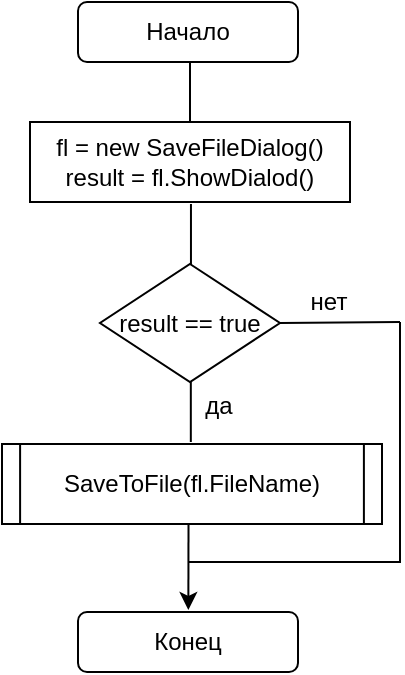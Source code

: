 <mxfile version="17.4.2" type="device"><diagram id="k685geG4qUQUPXzHO-BT" name="Страница 1"><mxGraphModel dx="865" dy="550" grid="1" gridSize="10" guides="1" tooltips="1" connect="1" arrows="1" fold="1" page="1" pageScale="1" pageWidth="850" pageHeight="1100" math="0" shadow="0"><root><mxCell id="0"/><mxCell id="1" parent="0"/><mxCell id="kfvB866HDRlMf7XHl-Iy-1" value="Начало" style="rounded=1;whiteSpace=wrap;html=1;" parent="1" vertex="1"><mxGeometry x="369" y="170" width="110" height="30" as="geometry"/></mxCell><mxCell id="kfvB866HDRlMf7XHl-Iy-2" value="fl = new SaveFileDialog()&lt;br&gt;result = fl.ShowDialod()" style="rounded=0;whiteSpace=wrap;html=1;" parent="1" vertex="1"><mxGeometry x="345" y="230" width="160" height="40" as="geometry"/></mxCell><mxCell id="kfvB866HDRlMf7XHl-Iy-3" value="result == true" style="rhombus;whiteSpace=wrap;html=1;" parent="1" vertex="1"><mxGeometry x="380" y="301" width="90" height="59" as="geometry"/></mxCell><mxCell id="kfvB866HDRlMf7XHl-Iy-6" value="" style="endArrow=none;html=1;rounded=0;entryX=0.5;entryY=1;entryDx=0;entryDy=0;" parent="1" edge="1"><mxGeometry width="50" height="50" relative="1" as="geometry"><mxPoint x="425.48" y="301" as="sourcePoint"/><mxPoint x="425.48" y="271" as="targetPoint"/></mxGeometry></mxCell><mxCell id="kfvB866HDRlMf7XHl-Iy-12" value="" style="endArrow=none;html=1;rounded=0;startArrow=classic;startFill=1;" parent="1" edge="1"><mxGeometry width="50" height="50" relative="1" as="geometry"><mxPoint x="424.18" y="474" as="sourcePoint"/><mxPoint x="424.25" y="431" as="targetPoint"/><Array as="points"/></mxGeometry></mxCell><mxCell id="kfvB866HDRlMf7XHl-Iy-13" value="да" style="text;html=1;align=center;verticalAlign=middle;resizable=0;points=[];autosize=1;strokeColor=none;fillColor=none;" parent="1" vertex="1"><mxGeometry x="424.25" y="362" width="30" height="20" as="geometry"/></mxCell><mxCell id="kfvB866HDRlMf7XHl-Iy-14" value="нет" style="text;html=1;align=center;verticalAlign=middle;resizable=0;points=[];autosize=1;strokeColor=none;fillColor=none;" parent="1" vertex="1"><mxGeometry x="479" y="310" width="30" height="20" as="geometry"/></mxCell><mxCell id="kfvB866HDRlMf7XHl-Iy-15" value="" style="endArrow=none;html=1;rounded=0;entryX=0.5;entryY=1;entryDx=0;entryDy=0;" parent="1" edge="1"><mxGeometry width="50" height="50" relative="1" as="geometry"><mxPoint x="425.0" y="230" as="sourcePoint"/><mxPoint x="425.0" y="200" as="targetPoint"/></mxGeometry></mxCell><mxCell id="kfvB866HDRlMf7XHl-Iy-21" value="" style="endArrow=none;html=1;rounded=0;entryX=0.5;entryY=1;entryDx=0;entryDy=0;" parent="1" edge="1"><mxGeometry width="50" height="50" relative="1" as="geometry"><mxPoint x="425.41" y="390" as="sourcePoint"/><mxPoint x="425.41" y="360" as="targetPoint"/></mxGeometry></mxCell><mxCell id="kfvB866HDRlMf7XHl-Iy-26" value="" style="endArrow=none;html=1;rounded=0;exitX=1;exitY=0.5;exitDx=0;exitDy=0;" parent="1" edge="1" source="kfvB866HDRlMf7XHl-Iy-3"><mxGeometry width="50" height="50" relative="1" as="geometry"><mxPoint x="510.25" y="332.33" as="sourcePoint"/><mxPoint x="530" y="330" as="targetPoint"/></mxGeometry></mxCell><mxCell id="kfvB866HDRlMf7XHl-Iy-27" value="" style="endArrow=none;html=1;rounded=0;" parent="1" edge="1"><mxGeometry width="50" height="50" relative="1" as="geometry"><mxPoint x="424.25" y="450" as="sourcePoint"/><mxPoint x="530" y="330" as="targetPoint"/><Array as="points"><mxPoint x="530" y="450"/></Array></mxGeometry></mxCell><mxCell id="gcCy9OYAHx8ao4u06aXZ-1" value="" style="group" vertex="1" connectable="0" parent="1"><mxGeometry x="331" y="391" width="190" height="40" as="geometry"/></mxCell><mxCell id="gcCy9OYAHx8ao4u06aXZ-2" value="SaveToFile(fl.FileName)" style="rounded=0;whiteSpace=wrap;html=1;" vertex="1" parent="gcCy9OYAHx8ao4u06aXZ-1"><mxGeometry width="190" height="40" as="geometry"/></mxCell><mxCell id="gcCy9OYAHx8ao4u06aXZ-3" value="" style="endArrow=none;html=1;rounded=0;" edge="1" parent="gcCy9OYAHx8ao4u06aXZ-1"><mxGeometry width="50" height="50" relative="1" as="geometry"><mxPoint x="9.048" y="40" as="sourcePoint"/><mxPoint x="9.048" as="targetPoint"/></mxGeometry></mxCell><mxCell id="gcCy9OYAHx8ao4u06aXZ-4" value="" style="endArrow=none;html=1;rounded=0;" edge="1" parent="gcCy9OYAHx8ao4u06aXZ-1"><mxGeometry width="50" height="50" relative="1" as="geometry"><mxPoint x="180.952" y="40" as="sourcePoint"/><mxPoint x="180.952" as="targetPoint"/></mxGeometry></mxCell><mxCell id="gcCy9OYAHx8ao4u06aXZ-5" value="Конец" style="rounded=1;whiteSpace=wrap;html=1;" vertex="1" parent="1"><mxGeometry x="369" y="475" width="110" height="30" as="geometry"/></mxCell></root></mxGraphModel></diagram></mxfile>